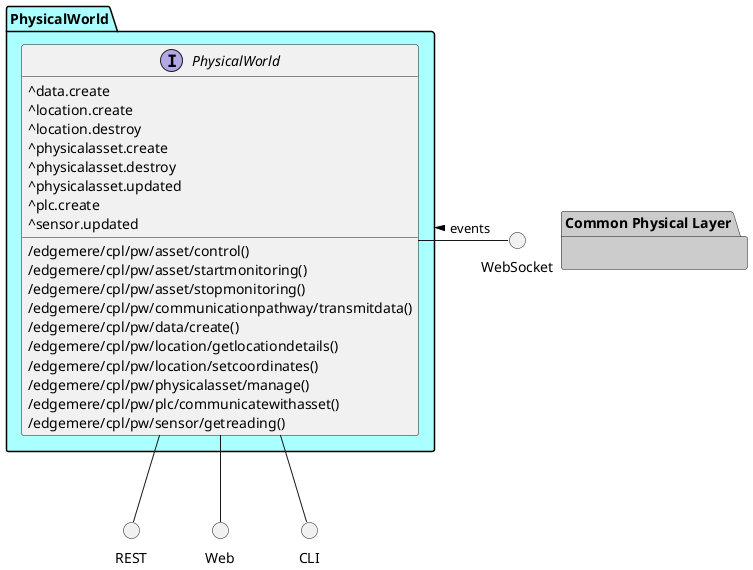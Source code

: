 @startuml


package "PhysicalWorld" #aaffff {

}

package "Common Physical Layer" #cccccc {

}


package "PhysicalWorld" #aaffff {

    interface "PhysicalWorld" as i {
            ^data.create
            ^location.create
            ^location.destroy
            ^physicalasset.create
            ^physicalasset.destroy
            ^physicalasset.updated
            ^plc.create
            ^sensor.updated
    
            /edgemere/cpl/pw/asset/control()
            /edgemere/cpl/pw/asset/startmonitoring()
            /edgemere/cpl/pw/asset/stopmonitoring()
            /edgemere/cpl/pw/communicationpathway/transmitdata()
            /edgemere/cpl/pw/data/create()
            /edgemere/cpl/pw/location/getlocationdetails()
            /edgemere/cpl/pw/location/setcoordinates()
            /edgemere/cpl/pw/physicalasset/manage()
            /edgemere/cpl/pw/plc/communicatewithasset()
            /edgemere/cpl/pw/sensor/getreading()
    
    }
}

circle REST
circle Web
circle CLI
circle WebSocket

i -down- Web
i -down- CLI
i -down- REST
WebSocket -left- i: events >

package "PhysicalWorld" #aaffff {


}



@enduml
